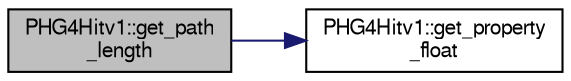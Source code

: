 digraph "PHG4Hitv1::get_path_length"
{
  bgcolor="transparent";
  edge [fontname="FreeSans",fontsize="10",labelfontname="FreeSans",labelfontsize="10"];
  node [fontname="FreeSans",fontsize="10",shape=record];
  rankdir="LR";
  Node1 [label="PHG4Hitv1::get_path\l_length",height=0.2,width=0.4,color="black", fillcolor="grey75", style="filled" fontcolor="black"];
  Node1 -> Node2 [color="midnightblue",fontsize="10",style="solid",fontname="FreeSans"];
  Node2 [label="PHG4Hitv1::get_property\l_float",height=0.2,width=0.4,color="black",URL="$d9/d35/classPHG4Hitv1.html#a079234752f2ff7e428aa755a0903c9df"];
}
